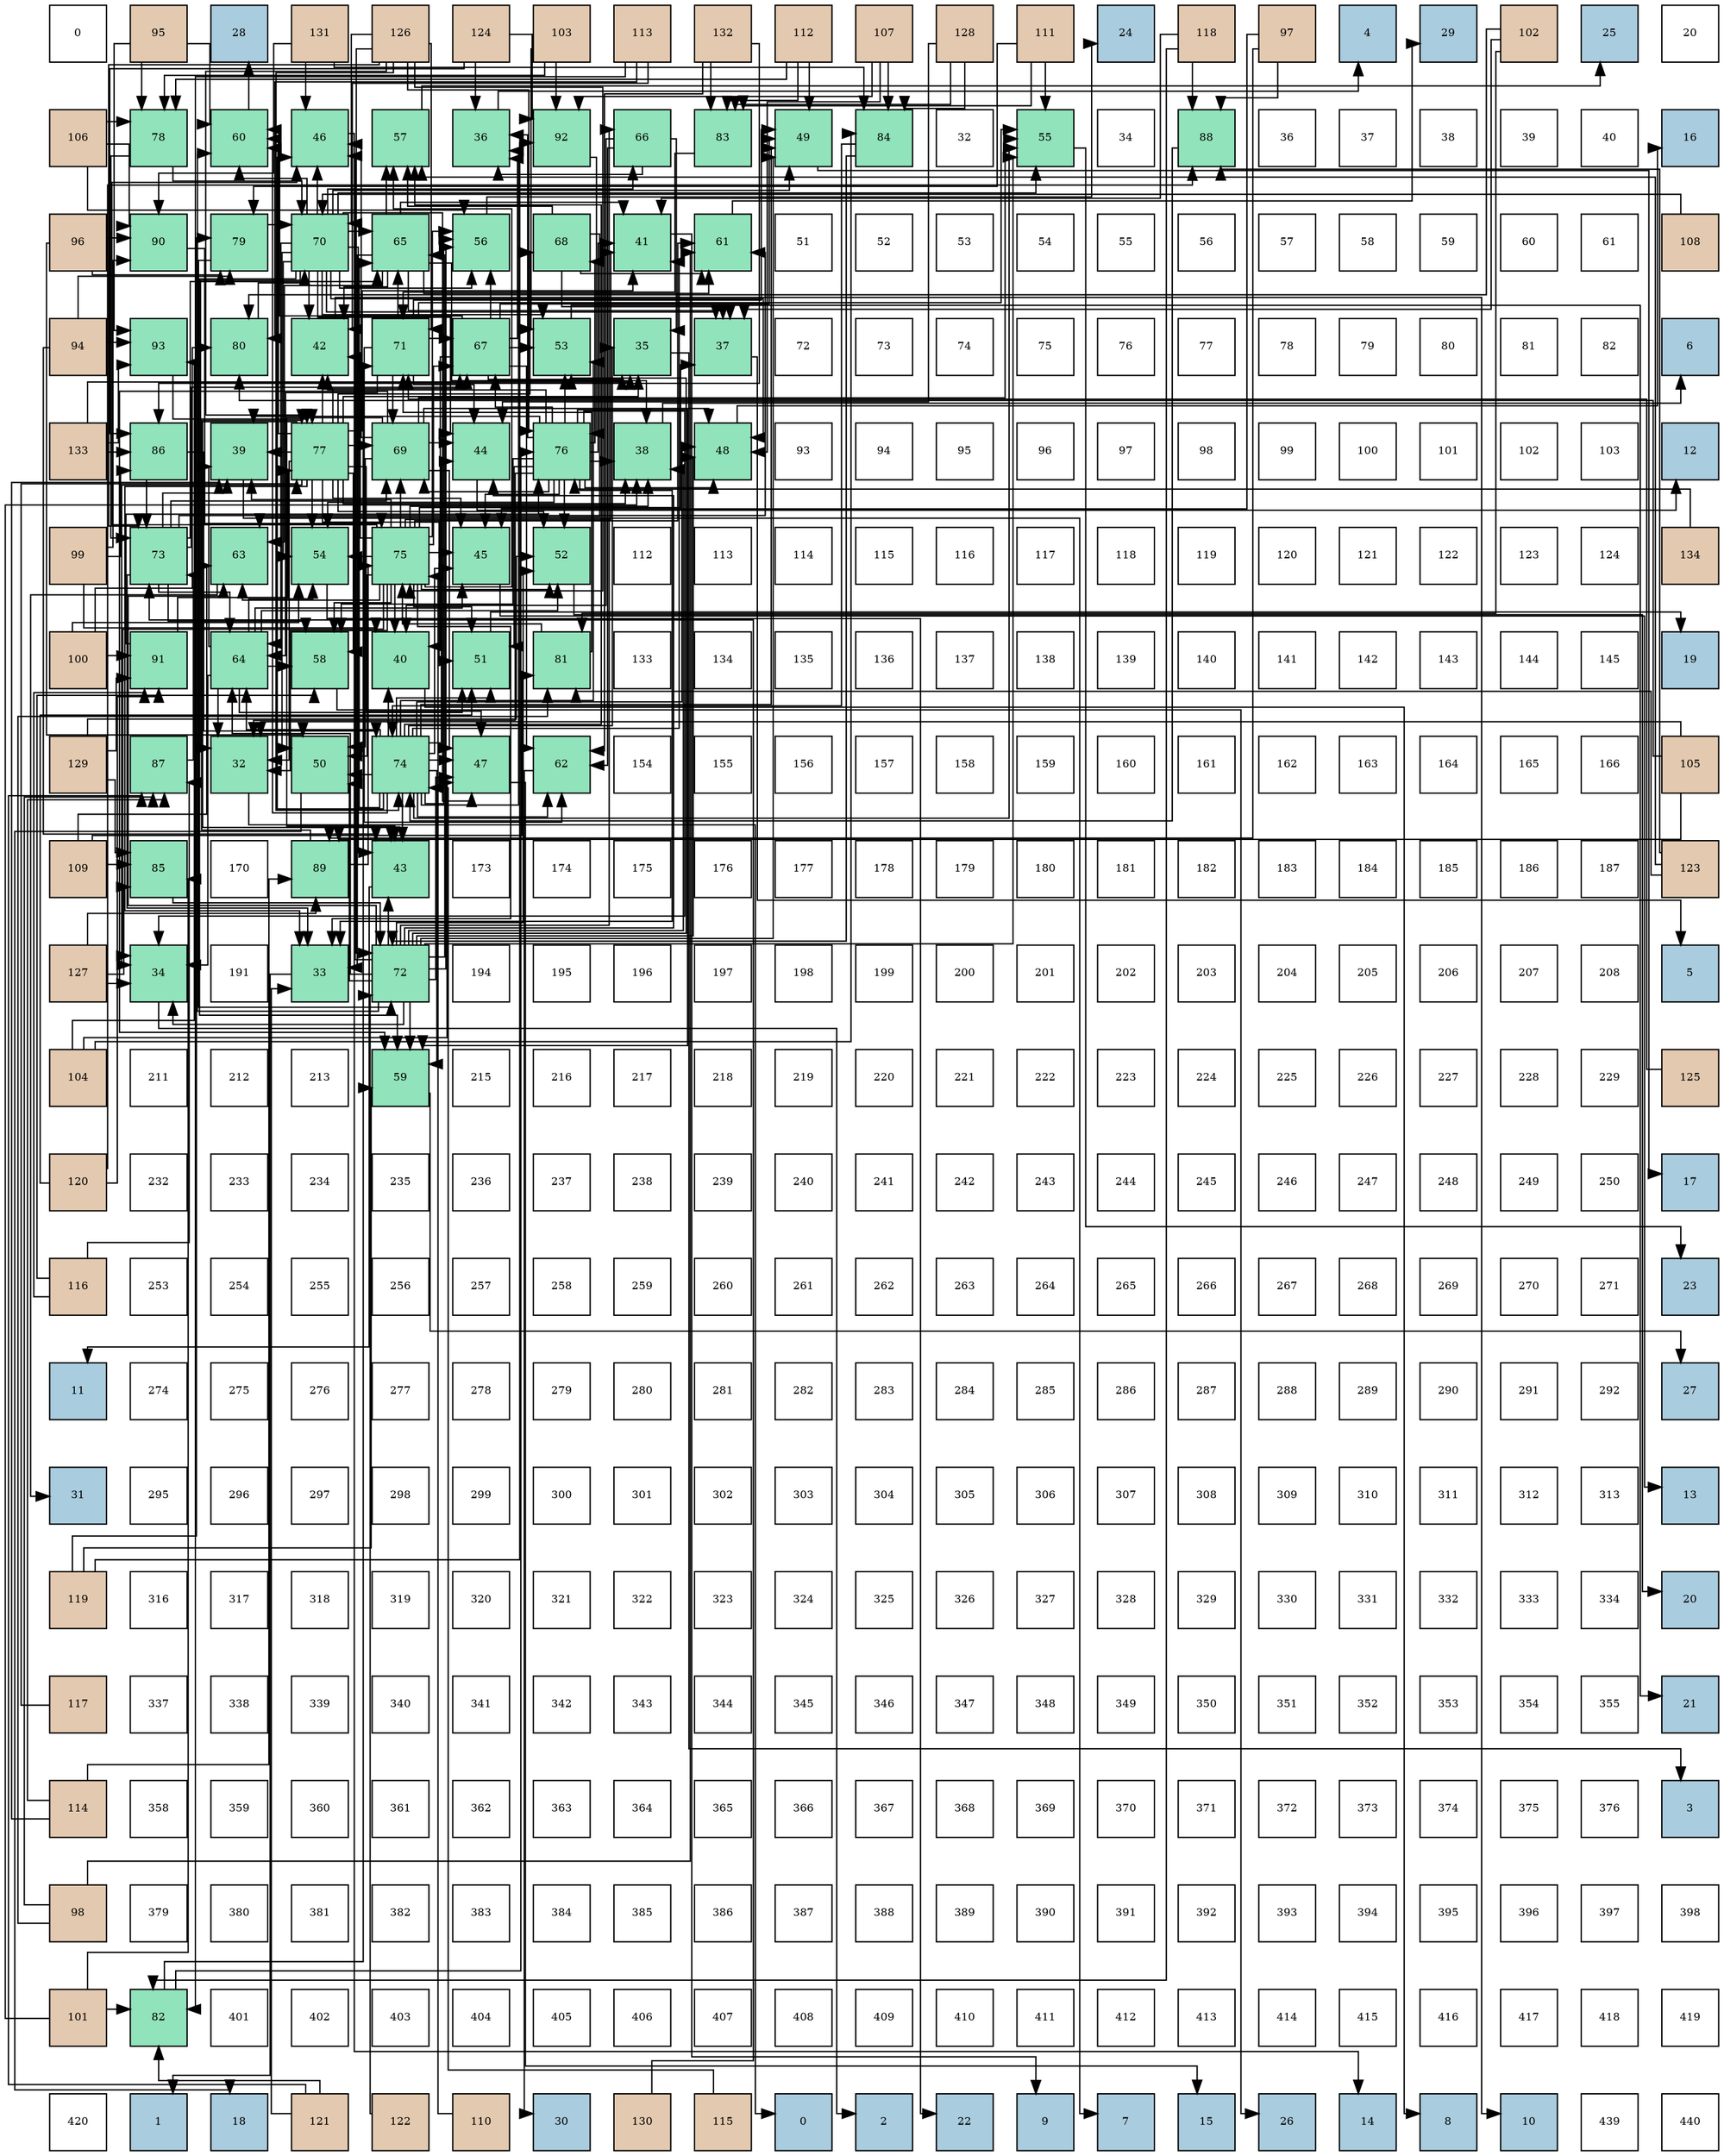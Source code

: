 digraph layout{
 rankdir=TB;
 splines=ortho;
 node [style=filled shape=square fixedsize=true width=0.6];
0[label="0", fontsize=8, fillcolor="#ffffff"];
1[label="95", fontsize=8, fillcolor="#e3c9af"];
2[label="28", fontsize=8, fillcolor="#a9ccde"];
3[label="131", fontsize=8, fillcolor="#e3c9af"];
4[label="126", fontsize=8, fillcolor="#e3c9af"];
5[label="124", fontsize=8, fillcolor="#e3c9af"];
6[label="103", fontsize=8, fillcolor="#e3c9af"];
7[label="113", fontsize=8, fillcolor="#e3c9af"];
8[label="132", fontsize=8, fillcolor="#e3c9af"];
9[label="112", fontsize=8, fillcolor="#e3c9af"];
10[label="107", fontsize=8, fillcolor="#e3c9af"];
11[label="128", fontsize=8, fillcolor="#e3c9af"];
12[label="111", fontsize=8, fillcolor="#e3c9af"];
13[label="24", fontsize=8, fillcolor="#a9ccde"];
14[label="118", fontsize=8, fillcolor="#e3c9af"];
15[label="97", fontsize=8, fillcolor="#e3c9af"];
16[label="4", fontsize=8, fillcolor="#a9ccde"];
17[label="29", fontsize=8, fillcolor="#a9ccde"];
18[label="102", fontsize=8, fillcolor="#e3c9af"];
19[label="25", fontsize=8, fillcolor="#a9ccde"];
20[label="20", fontsize=8, fillcolor="#ffffff"];
21[label="106", fontsize=8, fillcolor="#e3c9af"];
22[label="78", fontsize=8, fillcolor="#91e3bb"];
23[label="60", fontsize=8, fillcolor="#91e3bb"];
24[label="46", fontsize=8, fillcolor="#91e3bb"];
25[label="57", fontsize=8, fillcolor="#91e3bb"];
26[label="36", fontsize=8, fillcolor="#91e3bb"];
27[label="92", fontsize=8, fillcolor="#91e3bb"];
28[label="66", fontsize=8, fillcolor="#91e3bb"];
29[label="83", fontsize=8, fillcolor="#91e3bb"];
30[label="49", fontsize=8, fillcolor="#91e3bb"];
31[label="84", fontsize=8, fillcolor="#91e3bb"];
32[label="32", fontsize=8, fillcolor="#ffffff"];
33[label="55", fontsize=8, fillcolor="#91e3bb"];
34[label="34", fontsize=8, fillcolor="#ffffff"];
35[label="88", fontsize=8, fillcolor="#91e3bb"];
36[label="36", fontsize=8, fillcolor="#ffffff"];
37[label="37", fontsize=8, fillcolor="#ffffff"];
38[label="38", fontsize=8, fillcolor="#ffffff"];
39[label="39", fontsize=8, fillcolor="#ffffff"];
40[label="40", fontsize=8, fillcolor="#ffffff"];
41[label="16", fontsize=8, fillcolor="#a9ccde"];
42[label="96", fontsize=8, fillcolor="#e3c9af"];
43[label="90", fontsize=8, fillcolor="#91e3bb"];
44[label="79", fontsize=8, fillcolor="#91e3bb"];
45[label="70", fontsize=8, fillcolor="#91e3bb"];
46[label="65", fontsize=8, fillcolor="#91e3bb"];
47[label="56", fontsize=8, fillcolor="#91e3bb"];
48[label="68", fontsize=8, fillcolor="#91e3bb"];
49[label="41", fontsize=8, fillcolor="#91e3bb"];
50[label="61", fontsize=8, fillcolor="#91e3bb"];
51[label="51", fontsize=8, fillcolor="#ffffff"];
52[label="52", fontsize=8, fillcolor="#ffffff"];
53[label="53", fontsize=8, fillcolor="#ffffff"];
54[label="54", fontsize=8, fillcolor="#ffffff"];
55[label="55", fontsize=8, fillcolor="#ffffff"];
56[label="56", fontsize=8, fillcolor="#ffffff"];
57[label="57", fontsize=8, fillcolor="#ffffff"];
58[label="58", fontsize=8, fillcolor="#ffffff"];
59[label="59", fontsize=8, fillcolor="#ffffff"];
60[label="60", fontsize=8, fillcolor="#ffffff"];
61[label="61", fontsize=8, fillcolor="#ffffff"];
62[label="108", fontsize=8, fillcolor="#e3c9af"];
63[label="94", fontsize=8, fillcolor="#e3c9af"];
64[label="93", fontsize=8, fillcolor="#91e3bb"];
65[label="80", fontsize=8, fillcolor="#91e3bb"];
66[label="42", fontsize=8, fillcolor="#91e3bb"];
67[label="71", fontsize=8, fillcolor="#91e3bb"];
68[label="67", fontsize=8, fillcolor="#91e3bb"];
69[label="53", fontsize=8, fillcolor="#91e3bb"];
70[label="35", fontsize=8, fillcolor="#91e3bb"];
71[label="37", fontsize=8, fillcolor="#91e3bb"];
72[label="72", fontsize=8, fillcolor="#ffffff"];
73[label="73", fontsize=8, fillcolor="#ffffff"];
74[label="74", fontsize=8, fillcolor="#ffffff"];
75[label="75", fontsize=8, fillcolor="#ffffff"];
76[label="76", fontsize=8, fillcolor="#ffffff"];
77[label="77", fontsize=8, fillcolor="#ffffff"];
78[label="78", fontsize=8, fillcolor="#ffffff"];
79[label="79", fontsize=8, fillcolor="#ffffff"];
80[label="80", fontsize=8, fillcolor="#ffffff"];
81[label="81", fontsize=8, fillcolor="#ffffff"];
82[label="82", fontsize=8, fillcolor="#ffffff"];
83[label="6", fontsize=8, fillcolor="#a9ccde"];
84[label="133", fontsize=8, fillcolor="#e3c9af"];
85[label="86", fontsize=8, fillcolor="#91e3bb"];
86[label="39", fontsize=8, fillcolor="#91e3bb"];
87[label="77", fontsize=8, fillcolor="#91e3bb"];
88[label="69", fontsize=8, fillcolor="#91e3bb"];
89[label="44", fontsize=8, fillcolor="#91e3bb"];
90[label="76", fontsize=8, fillcolor="#91e3bb"];
91[label="38", fontsize=8, fillcolor="#91e3bb"];
92[label="48", fontsize=8, fillcolor="#91e3bb"];
93[label="93", fontsize=8, fillcolor="#ffffff"];
94[label="94", fontsize=8, fillcolor="#ffffff"];
95[label="95", fontsize=8, fillcolor="#ffffff"];
96[label="96", fontsize=8, fillcolor="#ffffff"];
97[label="97", fontsize=8, fillcolor="#ffffff"];
98[label="98", fontsize=8, fillcolor="#ffffff"];
99[label="99", fontsize=8, fillcolor="#ffffff"];
100[label="100", fontsize=8, fillcolor="#ffffff"];
101[label="101", fontsize=8, fillcolor="#ffffff"];
102[label="102", fontsize=8, fillcolor="#ffffff"];
103[label="103", fontsize=8, fillcolor="#ffffff"];
104[label="12", fontsize=8, fillcolor="#a9ccde"];
105[label="99", fontsize=8, fillcolor="#e3c9af"];
106[label="73", fontsize=8, fillcolor="#91e3bb"];
107[label="63", fontsize=8, fillcolor="#91e3bb"];
108[label="54", fontsize=8, fillcolor="#91e3bb"];
109[label="75", fontsize=8, fillcolor="#91e3bb"];
110[label="45", fontsize=8, fillcolor="#91e3bb"];
111[label="52", fontsize=8, fillcolor="#91e3bb"];
112[label="112", fontsize=8, fillcolor="#ffffff"];
113[label="113", fontsize=8, fillcolor="#ffffff"];
114[label="114", fontsize=8, fillcolor="#ffffff"];
115[label="115", fontsize=8, fillcolor="#ffffff"];
116[label="116", fontsize=8, fillcolor="#ffffff"];
117[label="117", fontsize=8, fillcolor="#ffffff"];
118[label="118", fontsize=8, fillcolor="#ffffff"];
119[label="119", fontsize=8, fillcolor="#ffffff"];
120[label="120", fontsize=8, fillcolor="#ffffff"];
121[label="121", fontsize=8, fillcolor="#ffffff"];
122[label="122", fontsize=8, fillcolor="#ffffff"];
123[label="123", fontsize=8, fillcolor="#ffffff"];
124[label="124", fontsize=8, fillcolor="#ffffff"];
125[label="134", fontsize=8, fillcolor="#e3c9af"];
126[label="100", fontsize=8, fillcolor="#e3c9af"];
127[label="91", fontsize=8, fillcolor="#91e3bb"];
128[label="64", fontsize=8, fillcolor="#91e3bb"];
129[label="58", fontsize=8, fillcolor="#91e3bb"];
130[label="40", fontsize=8, fillcolor="#91e3bb"];
131[label="51", fontsize=8, fillcolor="#91e3bb"];
132[label="81", fontsize=8, fillcolor="#91e3bb"];
133[label="133", fontsize=8, fillcolor="#ffffff"];
134[label="134", fontsize=8, fillcolor="#ffffff"];
135[label="135", fontsize=8, fillcolor="#ffffff"];
136[label="136", fontsize=8, fillcolor="#ffffff"];
137[label="137", fontsize=8, fillcolor="#ffffff"];
138[label="138", fontsize=8, fillcolor="#ffffff"];
139[label="139", fontsize=8, fillcolor="#ffffff"];
140[label="140", fontsize=8, fillcolor="#ffffff"];
141[label="141", fontsize=8, fillcolor="#ffffff"];
142[label="142", fontsize=8, fillcolor="#ffffff"];
143[label="143", fontsize=8, fillcolor="#ffffff"];
144[label="144", fontsize=8, fillcolor="#ffffff"];
145[label="145", fontsize=8, fillcolor="#ffffff"];
146[label="19", fontsize=8, fillcolor="#a9ccde"];
147[label="129", fontsize=8, fillcolor="#e3c9af"];
148[label="87", fontsize=8, fillcolor="#91e3bb"];
149[label="32", fontsize=8, fillcolor="#91e3bb"];
150[label="50", fontsize=8, fillcolor="#91e3bb"];
151[label="74", fontsize=8, fillcolor="#91e3bb"];
152[label="47", fontsize=8, fillcolor="#91e3bb"];
153[label="62", fontsize=8, fillcolor="#91e3bb"];
154[label="154", fontsize=8, fillcolor="#ffffff"];
155[label="155", fontsize=8, fillcolor="#ffffff"];
156[label="156", fontsize=8, fillcolor="#ffffff"];
157[label="157", fontsize=8, fillcolor="#ffffff"];
158[label="158", fontsize=8, fillcolor="#ffffff"];
159[label="159", fontsize=8, fillcolor="#ffffff"];
160[label="160", fontsize=8, fillcolor="#ffffff"];
161[label="161", fontsize=8, fillcolor="#ffffff"];
162[label="162", fontsize=8, fillcolor="#ffffff"];
163[label="163", fontsize=8, fillcolor="#ffffff"];
164[label="164", fontsize=8, fillcolor="#ffffff"];
165[label="165", fontsize=8, fillcolor="#ffffff"];
166[label="166", fontsize=8, fillcolor="#ffffff"];
167[label="105", fontsize=8, fillcolor="#e3c9af"];
168[label="109", fontsize=8, fillcolor="#e3c9af"];
169[label="85", fontsize=8, fillcolor="#91e3bb"];
170[label="170", fontsize=8, fillcolor="#ffffff"];
171[label="89", fontsize=8, fillcolor="#91e3bb"];
172[label="43", fontsize=8, fillcolor="#91e3bb"];
173[label="173", fontsize=8, fillcolor="#ffffff"];
174[label="174", fontsize=8, fillcolor="#ffffff"];
175[label="175", fontsize=8, fillcolor="#ffffff"];
176[label="176", fontsize=8, fillcolor="#ffffff"];
177[label="177", fontsize=8, fillcolor="#ffffff"];
178[label="178", fontsize=8, fillcolor="#ffffff"];
179[label="179", fontsize=8, fillcolor="#ffffff"];
180[label="180", fontsize=8, fillcolor="#ffffff"];
181[label="181", fontsize=8, fillcolor="#ffffff"];
182[label="182", fontsize=8, fillcolor="#ffffff"];
183[label="183", fontsize=8, fillcolor="#ffffff"];
184[label="184", fontsize=8, fillcolor="#ffffff"];
185[label="185", fontsize=8, fillcolor="#ffffff"];
186[label="186", fontsize=8, fillcolor="#ffffff"];
187[label="187", fontsize=8, fillcolor="#ffffff"];
188[label="123", fontsize=8, fillcolor="#e3c9af"];
189[label="127", fontsize=8, fillcolor="#e3c9af"];
190[label="34", fontsize=8, fillcolor="#91e3bb"];
191[label="191", fontsize=8, fillcolor="#ffffff"];
192[label="33", fontsize=8, fillcolor="#91e3bb"];
193[label="72", fontsize=8, fillcolor="#91e3bb"];
194[label="194", fontsize=8, fillcolor="#ffffff"];
195[label="195", fontsize=8, fillcolor="#ffffff"];
196[label="196", fontsize=8, fillcolor="#ffffff"];
197[label="197", fontsize=8, fillcolor="#ffffff"];
198[label="198", fontsize=8, fillcolor="#ffffff"];
199[label="199", fontsize=8, fillcolor="#ffffff"];
200[label="200", fontsize=8, fillcolor="#ffffff"];
201[label="201", fontsize=8, fillcolor="#ffffff"];
202[label="202", fontsize=8, fillcolor="#ffffff"];
203[label="203", fontsize=8, fillcolor="#ffffff"];
204[label="204", fontsize=8, fillcolor="#ffffff"];
205[label="205", fontsize=8, fillcolor="#ffffff"];
206[label="206", fontsize=8, fillcolor="#ffffff"];
207[label="207", fontsize=8, fillcolor="#ffffff"];
208[label="208", fontsize=8, fillcolor="#ffffff"];
209[label="5", fontsize=8, fillcolor="#a9ccde"];
210[label="104", fontsize=8, fillcolor="#e3c9af"];
211[label="211", fontsize=8, fillcolor="#ffffff"];
212[label="212", fontsize=8, fillcolor="#ffffff"];
213[label="213", fontsize=8, fillcolor="#ffffff"];
214[label="59", fontsize=8, fillcolor="#91e3bb"];
215[label="215", fontsize=8, fillcolor="#ffffff"];
216[label="216", fontsize=8, fillcolor="#ffffff"];
217[label="217", fontsize=8, fillcolor="#ffffff"];
218[label="218", fontsize=8, fillcolor="#ffffff"];
219[label="219", fontsize=8, fillcolor="#ffffff"];
220[label="220", fontsize=8, fillcolor="#ffffff"];
221[label="221", fontsize=8, fillcolor="#ffffff"];
222[label="222", fontsize=8, fillcolor="#ffffff"];
223[label="223", fontsize=8, fillcolor="#ffffff"];
224[label="224", fontsize=8, fillcolor="#ffffff"];
225[label="225", fontsize=8, fillcolor="#ffffff"];
226[label="226", fontsize=8, fillcolor="#ffffff"];
227[label="227", fontsize=8, fillcolor="#ffffff"];
228[label="228", fontsize=8, fillcolor="#ffffff"];
229[label="229", fontsize=8, fillcolor="#ffffff"];
230[label="125", fontsize=8, fillcolor="#e3c9af"];
231[label="120", fontsize=8, fillcolor="#e3c9af"];
232[label="232", fontsize=8, fillcolor="#ffffff"];
233[label="233", fontsize=8, fillcolor="#ffffff"];
234[label="234", fontsize=8, fillcolor="#ffffff"];
235[label="235", fontsize=8, fillcolor="#ffffff"];
236[label="236", fontsize=8, fillcolor="#ffffff"];
237[label="237", fontsize=8, fillcolor="#ffffff"];
238[label="238", fontsize=8, fillcolor="#ffffff"];
239[label="239", fontsize=8, fillcolor="#ffffff"];
240[label="240", fontsize=8, fillcolor="#ffffff"];
241[label="241", fontsize=8, fillcolor="#ffffff"];
242[label="242", fontsize=8, fillcolor="#ffffff"];
243[label="243", fontsize=8, fillcolor="#ffffff"];
244[label="244", fontsize=8, fillcolor="#ffffff"];
245[label="245", fontsize=8, fillcolor="#ffffff"];
246[label="246", fontsize=8, fillcolor="#ffffff"];
247[label="247", fontsize=8, fillcolor="#ffffff"];
248[label="248", fontsize=8, fillcolor="#ffffff"];
249[label="249", fontsize=8, fillcolor="#ffffff"];
250[label="250", fontsize=8, fillcolor="#ffffff"];
251[label="17", fontsize=8, fillcolor="#a9ccde"];
252[label="116", fontsize=8, fillcolor="#e3c9af"];
253[label="253", fontsize=8, fillcolor="#ffffff"];
254[label="254", fontsize=8, fillcolor="#ffffff"];
255[label="255", fontsize=8, fillcolor="#ffffff"];
256[label="256", fontsize=8, fillcolor="#ffffff"];
257[label="257", fontsize=8, fillcolor="#ffffff"];
258[label="258", fontsize=8, fillcolor="#ffffff"];
259[label="259", fontsize=8, fillcolor="#ffffff"];
260[label="260", fontsize=8, fillcolor="#ffffff"];
261[label="261", fontsize=8, fillcolor="#ffffff"];
262[label="262", fontsize=8, fillcolor="#ffffff"];
263[label="263", fontsize=8, fillcolor="#ffffff"];
264[label="264", fontsize=8, fillcolor="#ffffff"];
265[label="265", fontsize=8, fillcolor="#ffffff"];
266[label="266", fontsize=8, fillcolor="#ffffff"];
267[label="267", fontsize=8, fillcolor="#ffffff"];
268[label="268", fontsize=8, fillcolor="#ffffff"];
269[label="269", fontsize=8, fillcolor="#ffffff"];
270[label="270", fontsize=8, fillcolor="#ffffff"];
271[label="271", fontsize=8, fillcolor="#ffffff"];
272[label="23", fontsize=8, fillcolor="#a9ccde"];
273[label="11", fontsize=8, fillcolor="#a9ccde"];
274[label="274", fontsize=8, fillcolor="#ffffff"];
275[label="275", fontsize=8, fillcolor="#ffffff"];
276[label="276", fontsize=8, fillcolor="#ffffff"];
277[label="277", fontsize=8, fillcolor="#ffffff"];
278[label="278", fontsize=8, fillcolor="#ffffff"];
279[label="279", fontsize=8, fillcolor="#ffffff"];
280[label="280", fontsize=8, fillcolor="#ffffff"];
281[label="281", fontsize=8, fillcolor="#ffffff"];
282[label="282", fontsize=8, fillcolor="#ffffff"];
283[label="283", fontsize=8, fillcolor="#ffffff"];
284[label="284", fontsize=8, fillcolor="#ffffff"];
285[label="285", fontsize=8, fillcolor="#ffffff"];
286[label="286", fontsize=8, fillcolor="#ffffff"];
287[label="287", fontsize=8, fillcolor="#ffffff"];
288[label="288", fontsize=8, fillcolor="#ffffff"];
289[label="289", fontsize=8, fillcolor="#ffffff"];
290[label="290", fontsize=8, fillcolor="#ffffff"];
291[label="291", fontsize=8, fillcolor="#ffffff"];
292[label="292", fontsize=8, fillcolor="#ffffff"];
293[label="27", fontsize=8, fillcolor="#a9ccde"];
294[label="31", fontsize=8, fillcolor="#a9ccde"];
295[label="295", fontsize=8, fillcolor="#ffffff"];
296[label="296", fontsize=8, fillcolor="#ffffff"];
297[label="297", fontsize=8, fillcolor="#ffffff"];
298[label="298", fontsize=8, fillcolor="#ffffff"];
299[label="299", fontsize=8, fillcolor="#ffffff"];
300[label="300", fontsize=8, fillcolor="#ffffff"];
301[label="301", fontsize=8, fillcolor="#ffffff"];
302[label="302", fontsize=8, fillcolor="#ffffff"];
303[label="303", fontsize=8, fillcolor="#ffffff"];
304[label="304", fontsize=8, fillcolor="#ffffff"];
305[label="305", fontsize=8, fillcolor="#ffffff"];
306[label="306", fontsize=8, fillcolor="#ffffff"];
307[label="307", fontsize=8, fillcolor="#ffffff"];
308[label="308", fontsize=8, fillcolor="#ffffff"];
309[label="309", fontsize=8, fillcolor="#ffffff"];
310[label="310", fontsize=8, fillcolor="#ffffff"];
311[label="311", fontsize=8, fillcolor="#ffffff"];
312[label="312", fontsize=8, fillcolor="#ffffff"];
313[label="313", fontsize=8, fillcolor="#ffffff"];
314[label="13", fontsize=8, fillcolor="#a9ccde"];
315[label="119", fontsize=8, fillcolor="#e3c9af"];
316[label="316", fontsize=8, fillcolor="#ffffff"];
317[label="317", fontsize=8, fillcolor="#ffffff"];
318[label="318", fontsize=8, fillcolor="#ffffff"];
319[label="319", fontsize=8, fillcolor="#ffffff"];
320[label="320", fontsize=8, fillcolor="#ffffff"];
321[label="321", fontsize=8, fillcolor="#ffffff"];
322[label="322", fontsize=8, fillcolor="#ffffff"];
323[label="323", fontsize=8, fillcolor="#ffffff"];
324[label="324", fontsize=8, fillcolor="#ffffff"];
325[label="325", fontsize=8, fillcolor="#ffffff"];
326[label="326", fontsize=8, fillcolor="#ffffff"];
327[label="327", fontsize=8, fillcolor="#ffffff"];
328[label="328", fontsize=8, fillcolor="#ffffff"];
329[label="329", fontsize=8, fillcolor="#ffffff"];
330[label="330", fontsize=8, fillcolor="#ffffff"];
331[label="331", fontsize=8, fillcolor="#ffffff"];
332[label="332", fontsize=8, fillcolor="#ffffff"];
333[label="333", fontsize=8, fillcolor="#ffffff"];
334[label="334", fontsize=8, fillcolor="#ffffff"];
335[label="20", fontsize=8, fillcolor="#a9ccde"];
336[label="117", fontsize=8, fillcolor="#e3c9af"];
337[label="337", fontsize=8, fillcolor="#ffffff"];
338[label="338", fontsize=8, fillcolor="#ffffff"];
339[label="339", fontsize=8, fillcolor="#ffffff"];
340[label="340", fontsize=8, fillcolor="#ffffff"];
341[label="341", fontsize=8, fillcolor="#ffffff"];
342[label="342", fontsize=8, fillcolor="#ffffff"];
343[label="343", fontsize=8, fillcolor="#ffffff"];
344[label="344", fontsize=8, fillcolor="#ffffff"];
345[label="345", fontsize=8, fillcolor="#ffffff"];
346[label="346", fontsize=8, fillcolor="#ffffff"];
347[label="347", fontsize=8, fillcolor="#ffffff"];
348[label="348", fontsize=8, fillcolor="#ffffff"];
349[label="349", fontsize=8, fillcolor="#ffffff"];
350[label="350", fontsize=8, fillcolor="#ffffff"];
351[label="351", fontsize=8, fillcolor="#ffffff"];
352[label="352", fontsize=8, fillcolor="#ffffff"];
353[label="353", fontsize=8, fillcolor="#ffffff"];
354[label="354", fontsize=8, fillcolor="#ffffff"];
355[label="355", fontsize=8, fillcolor="#ffffff"];
356[label="21", fontsize=8, fillcolor="#a9ccde"];
357[label="114", fontsize=8, fillcolor="#e3c9af"];
358[label="358", fontsize=8, fillcolor="#ffffff"];
359[label="359", fontsize=8, fillcolor="#ffffff"];
360[label="360", fontsize=8, fillcolor="#ffffff"];
361[label="361", fontsize=8, fillcolor="#ffffff"];
362[label="362", fontsize=8, fillcolor="#ffffff"];
363[label="363", fontsize=8, fillcolor="#ffffff"];
364[label="364", fontsize=8, fillcolor="#ffffff"];
365[label="365", fontsize=8, fillcolor="#ffffff"];
366[label="366", fontsize=8, fillcolor="#ffffff"];
367[label="367", fontsize=8, fillcolor="#ffffff"];
368[label="368", fontsize=8, fillcolor="#ffffff"];
369[label="369", fontsize=8, fillcolor="#ffffff"];
370[label="370", fontsize=8, fillcolor="#ffffff"];
371[label="371", fontsize=8, fillcolor="#ffffff"];
372[label="372", fontsize=8, fillcolor="#ffffff"];
373[label="373", fontsize=8, fillcolor="#ffffff"];
374[label="374", fontsize=8, fillcolor="#ffffff"];
375[label="375", fontsize=8, fillcolor="#ffffff"];
376[label="376", fontsize=8, fillcolor="#ffffff"];
377[label="3", fontsize=8, fillcolor="#a9ccde"];
378[label="98", fontsize=8, fillcolor="#e3c9af"];
379[label="379", fontsize=8, fillcolor="#ffffff"];
380[label="380", fontsize=8, fillcolor="#ffffff"];
381[label="381", fontsize=8, fillcolor="#ffffff"];
382[label="382", fontsize=8, fillcolor="#ffffff"];
383[label="383", fontsize=8, fillcolor="#ffffff"];
384[label="384", fontsize=8, fillcolor="#ffffff"];
385[label="385", fontsize=8, fillcolor="#ffffff"];
386[label="386", fontsize=8, fillcolor="#ffffff"];
387[label="387", fontsize=8, fillcolor="#ffffff"];
388[label="388", fontsize=8, fillcolor="#ffffff"];
389[label="389", fontsize=8, fillcolor="#ffffff"];
390[label="390", fontsize=8, fillcolor="#ffffff"];
391[label="391", fontsize=8, fillcolor="#ffffff"];
392[label="392", fontsize=8, fillcolor="#ffffff"];
393[label="393", fontsize=8, fillcolor="#ffffff"];
394[label="394", fontsize=8, fillcolor="#ffffff"];
395[label="395", fontsize=8, fillcolor="#ffffff"];
396[label="396", fontsize=8, fillcolor="#ffffff"];
397[label="397", fontsize=8, fillcolor="#ffffff"];
398[label="398", fontsize=8, fillcolor="#ffffff"];
399[label="101", fontsize=8, fillcolor="#e3c9af"];
400[label="82", fontsize=8, fillcolor="#91e3bb"];
401[label="401", fontsize=8, fillcolor="#ffffff"];
402[label="402", fontsize=8, fillcolor="#ffffff"];
403[label="403", fontsize=8, fillcolor="#ffffff"];
404[label="404", fontsize=8, fillcolor="#ffffff"];
405[label="405", fontsize=8, fillcolor="#ffffff"];
406[label="406", fontsize=8, fillcolor="#ffffff"];
407[label="407", fontsize=8, fillcolor="#ffffff"];
408[label="408", fontsize=8, fillcolor="#ffffff"];
409[label="409", fontsize=8, fillcolor="#ffffff"];
410[label="410", fontsize=8, fillcolor="#ffffff"];
411[label="411", fontsize=8, fillcolor="#ffffff"];
412[label="412", fontsize=8, fillcolor="#ffffff"];
413[label="413", fontsize=8, fillcolor="#ffffff"];
414[label="414", fontsize=8, fillcolor="#ffffff"];
415[label="415", fontsize=8, fillcolor="#ffffff"];
416[label="416", fontsize=8, fillcolor="#ffffff"];
417[label="417", fontsize=8, fillcolor="#ffffff"];
418[label="418", fontsize=8, fillcolor="#ffffff"];
419[label="419", fontsize=8, fillcolor="#ffffff"];
420[label="420", fontsize=8, fillcolor="#ffffff"];
421[label="1", fontsize=8, fillcolor="#a9ccde"];
422[label="18", fontsize=8, fillcolor="#a9ccde"];
423[label="121", fontsize=8, fillcolor="#e3c9af"];
424[label="122", fontsize=8, fillcolor="#e3c9af"];
425[label="110", fontsize=8, fillcolor="#e3c9af"];
426[label="30", fontsize=8, fillcolor="#a9ccde"];
427[label="130", fontsize=8, fillcolor="#e3c9af"];
428[label="115", fontsize=8, fillcolor="#e3c9af"];
429[label="0", fontsize=8, fillcolor="#a9ccde"];
430[label="2", fontsize=8, fillcolor="#a9ccde"];
431[label="22", fontsize=8, fillcolor="#a9ccde"];
432[label="9", fontsize=8, fillcolor="#a9ccde"];
433[label="7", fontsize=8, fillcolor="#a9ccde"];
434[label="15", fontsize=8, fillcolor="#a9ccde"];
435[label="26", fontsize=8, fillcolor="#a9ccde"];
436[label="14", fontsize=8, fillcolor="#a9ccde"];
437[label="8", fontsize=8, fillcolor="#a9ccde"];
438[label="10", fontsize=8, fillcolor="#a9ccde"];
439[label="439", fontsize=8, fillcolor="#ffffff"];
440[label="440", fontsize=8, fillcolor="#ffffff"];
edge [constraint=false, style=vis];149 -> 429;
192 -> 421;
190 -> 430;
70 -> 377;
26 -> 16;
71 -> 209;
91 -> 83;
86 -> 433;
130 -> 437;
49 -> 432;
66 -> 438;
172 -> 273;
89 -> 104;
110 -> 314;
24 -> 436;
152 -> 434;
92 -> 41;
30 -> 251;
150 -> 422;
131 -> 146;
111 -> 335;
69 -> 356;
108 -> 431;
33 -> 272;
47 -> 13;
25 -> 19;
129 -> 435;
214 -> 293;
23 -> 2;
50 -> 17;
153 -> 426;
107 -> 294;
128 -> 149;
128 -> 190;
128 -> 86;
128 -> 110;
128 -> 131;
128 -> 111;
128 -> 108;
128 -> 129;
46 -> 192;
46 -> 71;
46 -> 91;
46 -> 49;
46 -> 66;
46 -> 25;
46 -> 50;
46 -> 107;
28 -> 70;
28 -> 26;
28 -> 130;
28 -> 153;
68 -> 70;
68 -> 26;
68 -> 130;
68 -> 30;
68 -> 69;
68 -> 47;
68 -> 23;
68 -> 153;
48 -> 71;
48 -> 25;
48 -> 50;
48 -> 107;
88 -> 172;
88 -> 89;
88 -> 24;
88 -> 152;
88 -> 92;
88 -> 150;
88 -> 33;
88 -> 214;
45 -> 149;
45 -> 71;
45 -> 66;
45 -> 172;
45 -> 89;
45 -> 24;
45 -> 152;
45 -> 92;
45 -> 30;
45 -> 150;
45 -> 69;
45 -> 108;
45 -> 33;
45 -> 47;
45 -> 214;
45 -> 23;
45 -> 128;
45 -> 46;
45 -> 28;
67 -> 89;
67 -> 30;
67 -> 33;
67 -> 153;
67 -> 128;
67 -> 46;
67 -> 68;
67 -> 88;
193 -> 190;
193 -> 91;
193 -> 172;
193 -> 89;
193 -> 24;
193 -> 152;
193 -> 92;
193 -> 30;
193 -> 150;
193 -> 111;
193 -> 69;
193 -> 33;
193 -> 47;
193 -> 214;
193 -> 23;
193 -> 107;
193 -> 128;
193 -> 46;
193 -> 28;
106 -> 192;
106 -> 86;
106 -> 129;
106 -> 50;
106 -> 128;
106 -> 46;
106 -> 68;
106 -> 88;
151 -> 70;
151 -> 26;
151 -> 130;
151 -> 49;
151 -> 172;
151 -> 89;
151 -> 110;
151 -> 24;
151 -> 152;
151 -> 92;
151 -> 30;
151 -> 150;
151 -> 131;
151 -> 69;
151 -> 33;
151 -> 47;
151 -> 25;
151 -> 214;
151 -> 23;
151 -> 153;
151 -> 128;
151 -> 46;
109 -> 149;
109 -> 192;
109 -> 190;
109 -> 71;
109 -> 91;
109 -> 86;
109 -> 130;
109 -> 49;
109 -> 66;
109 -> 110;
109 -> 24;
109 -> 150;
109 -> 131;
109 -> 111;
109 -> 108;
109 -> 47;
109 -> 25;
109 -> 129;
109 -> 50;
109 -> 107;
109 -> 68;
109 -> 88;
90 -> 149;
90 -> 192;
90 -> 190;
90 -> 26;
90 -> 91;
90 -> 86;
90 -> 49;
90 -> 66;
90 -> 110;
90 -> 92;
90 -> 131;
90 -> 111;
90 -> 69;
90 -> 108;
90 -> 129;
90 -> 214;
90 -> 68;
90 -> 48;
90 -> 88;
87 -> 149;
87 -> 192;
87 -> 190;
87 -> 70;
87 -> 91;
87 -> 86;
87 -> 49;
87 -> 66;
87 -> 172;
87 -> 110;
87 -> 152;
87 -> 131;
87 -> 111;
87 -> 108;
87 -> 129;
87 -> 23;
87 -> 68;
87 -> 48;
87 -> 88;
22 -> 45;
22 -> 106;
44 -> 45;
44 -> 193;
65 -> 45;
132 -> 67;
132 -> 109;
400 -> 67;
400 -> 90;
29 -> 67;
31 -> 193;
31 -> 151;
169 -> 193;
85 -> 106;
85 -> 151;
148 -> 106;
35 -> 151;
171 -> 109;
171 -> 87;
43 -> 109;
127 -> 90;
127 -> 87;
27 -> 90;
64 -> 87;
63 -> 172;
63 -> 44;
63 -> 64;
1 -> 23;
1 -> 22;
1 -> 64;
42 -> 150;
42 -> 44;
42 -> 43;
15 -> 110;
15 -> 35;
15 -> 171;
378 -> 50;
378 -> 132;
378 -> 148;
105 -> 130;
105 -> 85;
105 -> 43;
126 -> 108;
126 -> 65;
126 -> 127;
399 -> 91;
399 -> 400;
399 -> 169;
18 -> 71;
18 -> 65;
18 -> 132;
6 -> 69;
6 -> 22;
6 -> 27;
210 -> 152;
210 -> 31;
210 -> 64;
167 -> 149;
167 -> 65;
167 -> 171;
21 -> 47;
21 -> 22;
21 -> 43;
10 -> 92;
10 -> 31;
10 -> 27;
62 -> 45;
168 -> 107;
168 -> 132;
168 -> 169;
425 -> 109;
12 -> 33;
12 -> 44;
12 -> 29;
9 -> 30;
9 -> 22;
9 -> 29;
7 -> 66;
7 -> 65;
7 -> 400;
357 -> 86;
357 -> 148;
357 -> 171;
428 -> 151;
252 -> 129;
252 -> 148;
252 -> 127;
336 -> 87;
14 -> 49;
14 -> 400;
14 -> 35;
315 -> 214;
315 -> 44;
315 -> 27;
231 -> 131;
231 -> 35;
231 -> 127;
423 -> 192;
423 -> 400;
423 -> 148;
424 -> 193;
188 -> 25;
188 -> 132;
188 -> 35;
5 -> 26;
5 -> 85;
5 -> 27;
230 -> 67;
4 -> 45;
4 -> 67;
4 -> 193;
4 -> 106;
4 -> 151;
4 -> 109;
4 -> 90;
4 -> 87;
189 -> 190;
189 -> 169;
189 -> 171;
11 -> 89;
11 -> 29;
11 -> 31;
147 -> 111;
147 -> 169;
147 -> 127;
427 -> 106;
3 -> 24;
3 -> 31;
3 -> 43;
8 -> 153;
8 -> 29;
8 -> 85;
84 -> 70;
84 -> 85;
84 -> 64;
125 -> 90;
edge [constraint=true, style=invis];
0 -> 21 -> 42 -> 63 -> 84 -> 105 -> 126 -> 147 -> 168 -> 189 -> 210 -> 231 -> 252 -> 273 -> 294 -> 315 -> 336 -> 357 -> 378 -> 399 -> 420;
1 -> 22 -> 43 -> 64 -> 85 -> 106 -> 127 -> 148 -> 169 -> 190 -> 211 -> 232 -> 253 -> 274 -> 295 -> 316 -> 337 -> 358 -> 379 -> 400 -> 421;
2 -> 23 -> 44 -> 65 -> 86 -> 107 -> 128 -> 149 -> 170 -> 191 -> 212 -> 233 -> 254 -> 275 -> 296 -> 317 -> 338 -> 359 -> 380 -> 401 -> 422;
3 -> 24 -> 45 -> 66 -> 87 -> 108 -> 129 -> 150 -> 171 -> 192 -> 213 -> 234 -> 255 -> 276 -> 297 -> 318 -> 339 -> 360 -> 381 -> 402 -> 423;
4 -> 25 -> 46 -> 67 -> 88 -> 109 -> 130 -> 151 -> 172 -> 193 -> 214 -> 235 -> 256 -> 277 -> 298 -> 319 -> 340 -> 361 -> 382 -> 403 -> 424;
5 -> 26 -> 47 -> 68 -> 89 -> 110 -> 131 -> 152 -> 173 -> 194 -> 215 -> 236 -> 257 -> 278 -> 299 -> 320 -> 341 -> 362 -> 383 -> 404 -> 425;
6 -> 27 -> 48 -> 69 -> 90 -> 111 -> 132 -> 153 -> 174 -> 195 -> 216 -> 237 -> 258 -> 279 -> 300 -> 321 -> 342 -> 363 -> 384 -> 405 -> 426;
7 -> 28 -> 49 -> 70 -> 91 -> 112 -> 133 -> 154 -> 175 -> 196 -> 217 -> 238 -> 259 -> 280 -> 301 -> 322 -> 343 -> 364 -> 385 -> 406 -> 427;
8 -> 29 -> 50 -> 71 -> 92 -> 113 -> 134 -> 155 -> 176 -> 197 -> 218 -> 239 -> 260 -> 281 -> 302 -> 323 -> 344 -> 365 -> 386 -> 407 -> 428;
9 -> 30 -> 51 -> 72 -> 93 -> 114 -> 135 -> 156 -> 177 -> 198 -> 219 -> 240 -> 261 -> 282 -> 303 -> 324 -> 345 -> 366 -> 387 -> 408 -> 429;
10 -> 31 -> 52 -> 73 -> 94 -> 115 -> 136 -> 157 -> 178 -> 199 -> 220 -> 241 -> 262 -> 283 -> 304 -> 325 -> 346 -> 367 -> 388 -> 409 -> 430;
11 -> 32 -> 53 -> 74 -> 95 -> 116 -> 137 -> 158 -> 179 -> 200 -> 221 -> 242 -> 263 -> 284 -> 305 -> 326 -> 347 -> 368 -> 389 -> 410 -> 431;
12 -> 33 -> 54 -> 75 -> 96 -> 117 -> 138 -> 159 -> 180 -> 201 -> 222 -> 243 -> 264 -> 285 -> 306 -> 327 -> 348 -> 369 -> 390 -> 411 -> 432;
13 -> 34 -> 55 -> 76 -> 97 -> 118 -> 139 -> 160 -> 181 -> 202 -> 223 -> 244 -> 265 -> 286 -> 307 -> 328 -> 349 -> 370 -> 391 -> 412 -> 433;
14 -> 35 -> 56 -> 77 -> 98 -> 119 -> 140 -> 161 -> 182 -> 203 -> 224 -> 245 -> 266 -> 287 -> 308 -> 329 -> 350 -> 371 -> 392 -> 413 -> 434;
15 -> 36 -> 57 -> 78 -> 99 -> 120 -> 141 -> 162 -> 183 -> 204 -> 225 -> 246 -> 267 -> 288 -> 309 -> 330 -> 351 -> 372 -> 393 -> 414 -> 435;
16 -> 37 -> 58 -> 79 -> 100 -> 121 -> 142 -> 163 -> 184 -> 205 -> 226 -> 247 -> 268 -> 289 -> 310 -> 331 -> 352 -> 373 -> 394 -> 415 -> 436;
17 -> 38 -> 59 -> 80 -> 101 -> 122 -> 143 -> 164 -> 185 -> 206 -> 227 -> 248 -> 269 -> 290 -> 311 -> 332 -> 353 -> 374 -> 395 -> 416 -> 437;
18 -> 39 -> 60 -> 81 -> 102 -> 123 -> 144 -> 165 -> 186 -> 207 -> 228 -> 249 -> 270 -> 291 -> 312 -> 333 -> 354 -> 375 -> 396 -> 417 -> 438;
19 -> 40 -> 61 -> 82 -> 103 -> 124 -> 145 -> 166 -> 187 -> 208 -> 229 -> 250 -> 271 -> 292 -> 313 -> 334 -> 355 -> 376 -> 397 -> 418 -> 439;
20 -> 41 -> 62 -> 83 -> 104 -> 125 -> 146 -> 167 -> 188 -> 209 -> 230 -> 251 -> 272 -> 293 -> 314 -> 335 -> 356 -> 377 -> 398 -> 419 -> 440;
rank = same {0 -> 1 -> 2 -> 3 -> 4 -> 5 -> 6 -> 7 -> 8 -> 9 -> 10 -> 11 -> 12 -> 13 -> 14 -> 15 -> 16 -> 17 -> 18 -> 19 -> 20};
rank = same {21 -> 22 -> 23 -> 24 -> 25 -> 26 -> 27 -> 28 -> 29 -> 30 -> 31 -> 32 -> 33 -> 34 -> 35 -> 36 -> 37 -> 38 -> 39 -> 40 -> 41};
rank = same {42 -> 43 -> 44 -> 45 -> 46 -> 47 -> 48 -> 49 -> 50 -> 51 -> 52 -> 53 -> 54 -> 55 -> 56 -> 57 -> 58 -> 59 -> 60 -> 61 -> 62};
rank = same {63 -> 64 -> 65 -> 66 -> 67 -> 68 -> 69 -> 70 -> 71 -> 72 -> 73 -> 74 -> 75 -> 76 -> 77 -> 78 -> 79 -> 80 -> 81 -> 82 -> 83};
rank = same {84 -> 85 -> 86 -> 87 -> 88 -> 89 -> 90 -> 91 -> 92 -> 93 -> 94 -> 95 -> 96 -> 97 -> 98 -> 99 -> 100 -> 101 -> 102 -> 103 -> 104};
rank = same {105 -> 106 -> 107 -> 108 -> 109 -> 110 -> 111 -> 112 -> 113 -> 114 -> 115 -> 116 -> 117 -> 118 -> 119 -> 120 -> 121 -> 122 -> 123 -> 124 -> 125};
rank = same {126 -> 127 -> 128 -> 129 -> 130 -> 131 -> 132 -> 133 -> 134 -> 135 -> 136 -> 137 -> 138 -> 139 -> 140 -> 141 -> 142 -> 143 -> 144 -> 145 -> 146};
rank = same {147 -> 148 -> 149 -> 150 -> 151 -> 152 -> 153 -> 154 -> 155 -> 156 -> 157 -> 158 -> 159 -> 160 -> 161 -> 162 -> 163 -> 164 -> 165 -> 166 -> 167};
rank = same {168 -> 169 -> 170 -> 171 -> 172 -> 173 -> 174 -> 175 -> 176 -> 177 -> 178 -> 179 -> 180 -> 181 -> 182 -> 183 -> 184 -> 185 -> 186 -> 187 -> 188};
rank = same {189 -> 190 -> 191 -> 192 -> 193 -> 194 -> 195 -> 196 -> 197 -> 198 -> 199 -> 200 -> 201 -> 202 -> 203 -> 204 -> 205 -> 206 -> 207 -> 208 -> 209};
rank = same {210 -> 211 -> 212 -> 213 -> 214 -> 215 -> 216 -> 217 -> 218 -> 219 -> 220 -> 221 -> 222 -> 223 -> 224 -> 225 -> 226 -> 227 -> 228 -> 229 -> 230};
rank = same {231 -> 232 -> 233 -> 234 -> 235 -> 236 -> 237 -> 238 -> 239 -> 240 -> 241 -> 242 -> 243 -> 244 -> 245 -> 246 -> 247 -> 248 -> 249 -> 250 -> 251};
rank = same {252 -> 253 -> 254 -> 255 -> 256 -> 257 -> 258 -> 259 -> 260 -> 261 -> 262 -> 263 -> 264 -> 265 -> 266 -> 267 -> 268 -> 269 -> 270 -> 271 -> 272};
rank = same {273 -> 274 -> 275 -> 276 -> 277 -> 278 -> 279 -> 280 -> 281 -> 282 -> 283 -> 284 -> 285 -> 286 -> 287 -> 288 -> 289 -> 290 -> 291 -> 292 -> 293};
rank = same {294 -> 295 -> 296 -> 297 -> 298 -> 299 -> 300 -> 301 -> 302 -> 303 -> 304 -> 305 -> 306 -> 307 -> 308 -> 309 -> 310 -> 311 -> 312 -> 313 -> 314};
rank = same {315 -> 316 -> 317 -> 318 -> 319 -> 320 -> 321 -> 322 -> 323 -> 324 -> 325 -> 326 -> 327 -> 328 -> 329 -> 330 -> 331 -> 332 -> 333 -> 334 -> 335};
rank = same {336 -> 337 -> 338 -> 339 -> 340 -> 341 -> 342 -> 343 -> 344 -> 345 -> 346 -> 347 -> 348 -> 349 -> 350 -> 351 -> 352 -> 353 -> 354 -> 355 -> 356};
rank = same {357 -> 358 -> 359 -> 360 -> 361 -> 362 -> 363 -> 364 -> 365 -> 366 -> 367 -> 368 -> 369 -> 370 -> 371 -> 372 -> 373 -> 374 -> 375 -> 376 -> 377};
rank = same {378 -> 379 -> 380 -> 381 -> 382 -> 383 -> 384 -> 385 -> 386 -> 387 -> 388 -> 389 -> 390 -> 391 -> 392 -> 393 -> 394 -> 395 -> 396 -> 397 -> 398};
rank = same {399 -> 400 -> 401 -> 402 -> 403 -> 404 -> 405 -> 406 -> 407 -> 408 -> 409 -> 410 -> 411 -> 412 -> 413 -> 414 -> 415 -> 416 -> 417 -> 418 -> 419};
rank = same {420 -> 421 -> 422 -> 423 -> 424 -> 425 -> 426 -> 427 -> 428 -> 429 -> 430 -> 431 -> 432 -> 433 -> 434 -> 435 -> 436 -> 437 -> 438 -> 439 -> 440};
}